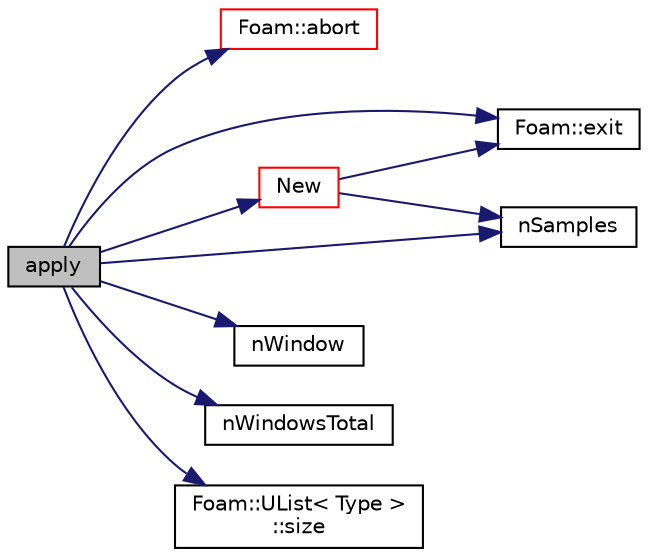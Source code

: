 digraph "apply"
{
  bgcolor="transparent";
  edge [fontname="Helvetica",fontsize="10",labelfontname="Helvetica",labelfontsize="10"];
  node [fontname="Helvetica",fontsize="10",shape=record];
  rankdir="LR";
  Node1 [label="apply",height=0.2,width=0.4,color="black", fillcolor="grey75", style="filled" fontcolor="black"];
  Node1 -> Node2 [color="midnightblue",fontsize="10",style="solid",fontname="Helvetica"];
  Node2 [label="Foam::abort",height=0.2,width=0.4,color="red",URL="$namespaceFoam.html#a447107a607d03e417307c203fa5fb44b"];
  Node1 -> Node3 [color="midnightblue",fontsize="10",style="solid",fontname="Helvetica"];
  Node3 [label="Foam::exit",height=0.2,width=0.4,color="black",URL="$namespaceFoam.html#a06ca7250d8e89caf05243ec094843642"];
  Node1 -> Node4 [color="midnightblue",fontsize="10",style="solid",fontname="Helvetica"];
  Node4 [label="New",height=0.2,width=0.4,color="red",URL="$classFoam_1_1windowModel.html#a5fbcc5bb46cdf197f052e44217c50880",tooltip="Return a reference to the selected window model. "];
  Node4 -> Node3 [color="midnightblue",fontsize="10",style="solid",fontname="Helvetica"];
  Node4 -> Node5 [color="midnightblue",fontsize="10",style="solid",fontname="Helvetica"];
  Node5 [label="nSamples",height=0.2,width=0.4,color="black",URL="$classFoam_1_1windowModel.html#abbd1070c748dcff85fac8abbfe37491c",tooltip="Return the number of samples in the window. "];
  Node1 -> Node5 [color="midnightblue",fontsize="10",style="solid",fontname="Helvetica"];
  Node1 -> Node6 [color="midnightblue",fontsize="10",style="solid",fontname="Helvetica"];
  Node6 [label="nWindow",height=0.2,width=0.4,color="black",URL="$classFoam_1_1windowModel.html#ab2a9ddfbf6bafdba34f6466b5614033e",tooltip="Return the number of windows. "];
  Node1 -> Node7 [color="midnightblue",fontsize="10",style="solid",fontname="Helvetica"];
  Node7 [label="nWindowsTotal",height=0.2,width=0.4,color="black",URL="$classFoam_1_1windowModel.html#a4218ac94439b8003f50858cabaf1b7db",tooltip="Return the total number of windows for a given number of samples. "];
  Node1 -> Node8 [color="midnightblue",fontsize="10",style="solid",fontname="Helvetica"];
  Node8 [label="Foam::UList\< Type \>\l::size",height=0.2,width=0.4,color="black",URL="$classFoam_1_1UList.html#afee03bfededf699921815b2bf3c41e35",tooltip="Override size to be inconsistent with allocated storage. "];
}
